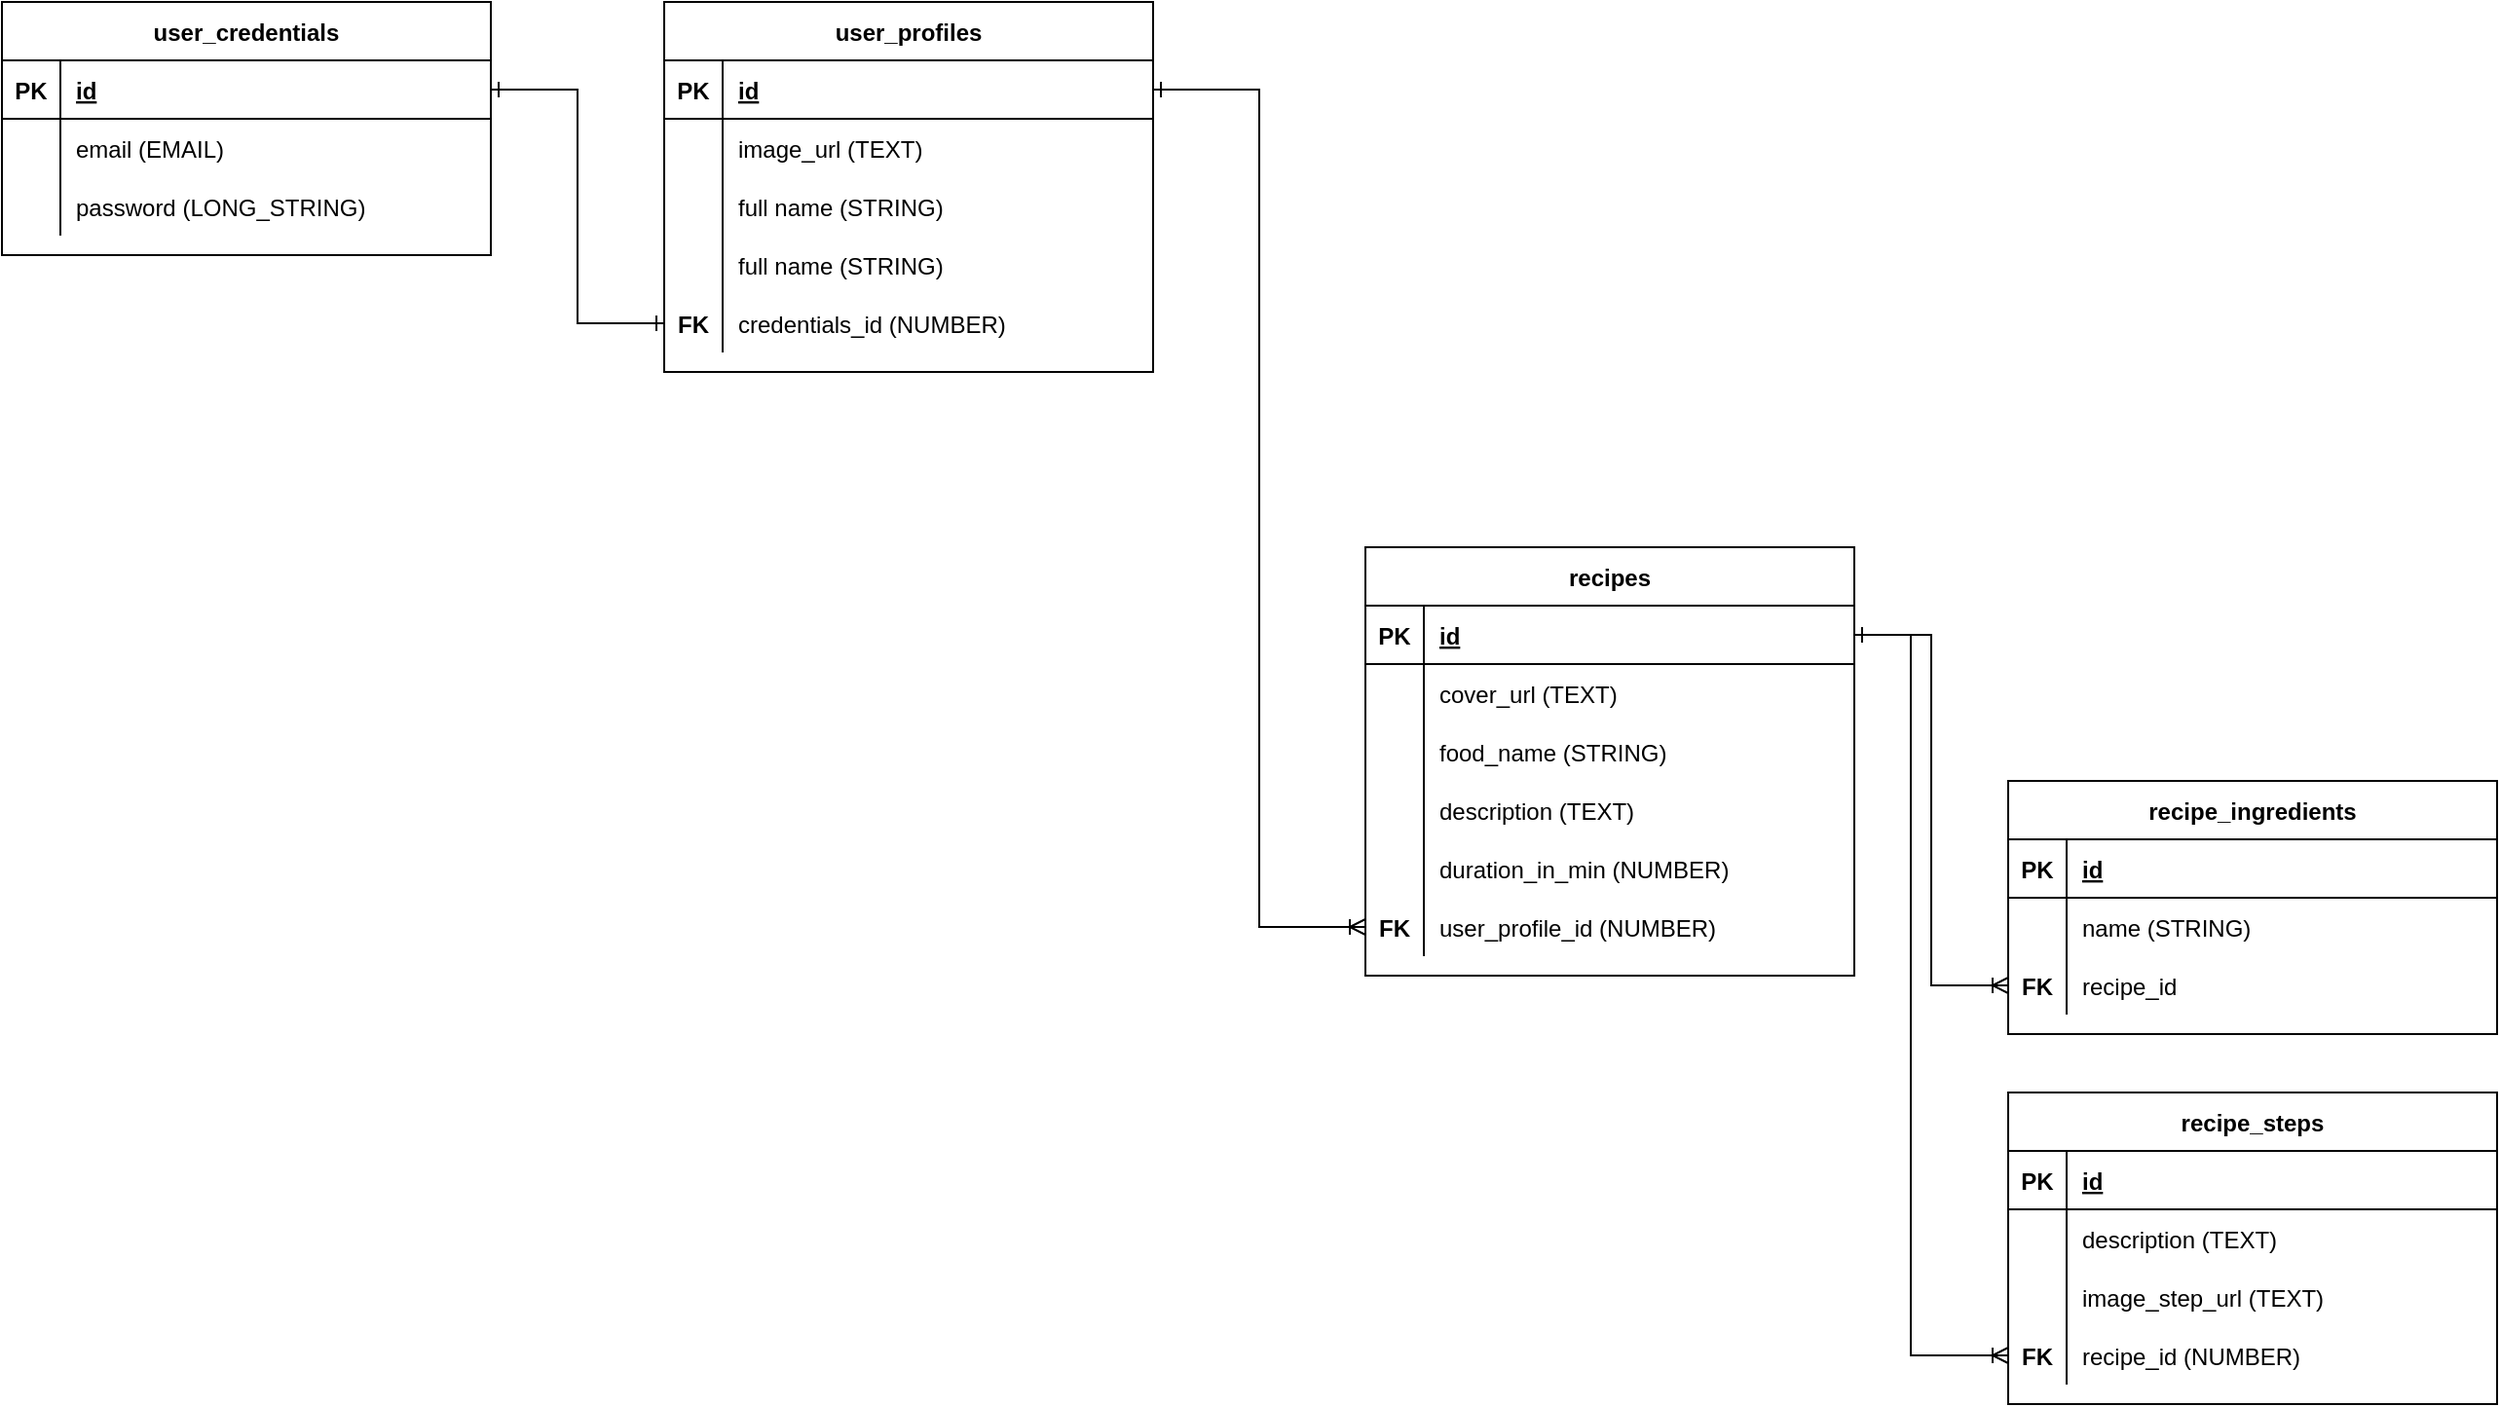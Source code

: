 <mxfile version="20.3.7" type="device"><diagram id="R2lEEEUBdFMjLlhIrx00" name="Page-1"><mxGraphModel dx="1093" dy="567" grid="1" gridSize="10" guides="1" tooltips="1" connect="1" arrows="1" fold="1" page="0" pageScale="1" pageWidth="850" pageHeight="1100" background="#FFFFFF" math="0" shadow="0" extFonts="Permanent Marker^https://fonts.googleapis.com/css?family=Permanent+Marker"><root><mxCell id="0"/><mxCell id="1" parent="0"/><mxCell id="mEPuCEP-5npg9ctC7ATW-1" value="user_credentials" style="shape=table;startSize=30;container=1;collapsible=1;childLayout=tableLayout;fixedRows=1;rowLines=0;fontStyle=1;align=center;resizeLast=1;" vertex="1" parent="1"><mxGeometry x="110" y="390" width="251" height="130" as="geometry"/></mxCell><mxCell id="mEPuCEP-5npg9ctC7ATW-2" value="" style="shape=partialRectangle;collapsible=0;dropTarget=0;pointerEvents=0;fillColor=none;points=[[0,0.5],[1,0.5]];portConstraint=eastwest;top=0;left=0;right=0;bottom=1;" vertex="1" parent="mEPuCEP-5npg9ctC7ATW-1"><mxGeometry y="30" width="251" height="30" as="geometry"/></mxCell><mxCell id="mEPuCEP-5npg9ctC7ATW-3" value="PK" style="shape=partialRectangle;overflow=hidden;connectable=0;fillColor=none;top=0;left=0;bottom=0;right=0;fontStyle=1;" vertex="1" parent="mEPuCEP-5npg9ctC7ATW-2"><mxGeometry width="30" height="30" as="geometry"><mxRectangle width="30" height="30" as="alternateBounds"/></mxGeometry></mxCell><mxCell id="mEPuCEP-5npg9ctC7ATW-4" value="id" style="shape=partialRectangle;overflow=hidden;connectable=0;fillColor=none;top=0;left=0;bottom=0;right=0;align=left;spacingLeft=6;fontStyle=5;" vertex="1" parent="mEPuCEP-5npg9ctC7ATW-2"><mxGeometry x="30" width="221" height="30" as="geometry"><mxRectangle width="221" height="30" as="alternateBounds"/></mxGeometry></mxCell><mxCell id="mEPuCEP-5npg9ctC7ATW-5" value="" style="shape=partialRectangle;collapsible=0;dropTarget=0;pointerEvents=0;fillColor=none;points=[[0,0.5],[1,0.5]];portConstraint=eastwest;top=0;left=0;right=0;bottom=0;" vertex="1" parent="mEPuCEP-5npg9ctC7ATW-1"><mxGeometry y="60" width="251" height="30" as="geometry"/></mxCell><mxCell id="mEPuCEP-5npg9ctC7ATW-6" value="" style="shape=partialRectangle;overflow=hidden;connectable=0;fillColor=none;top=0;left=0;bottom=0;right=0;" vertex="1" parent="mEPuCEP-5npg9ctC7ATW-5"><mxGeometry width="30" height="30" as="geometry"><mxRectangle width="30" height="30" as="alternateBounds"/></mxGeometry></mxCell><mxCell id="mEPuCEP-5npg9ctC7ATW-7" value="email (EMAIL)" style="shape=partialRectangle;overflow=hidden;connectable=0;fillColor=none;top=0;left=0;bottom=0;right=0;align=left;spacingLeft=6;" vertex="1" parent="mEPuCEP-5npg9ctC7ATW-5"><mxGeometry x="30" width="221" height="30" as="geometry"><mxRectangle width="221" height="30" as="alternateBounds"/></mxGeometry></mxCell><mxCell id="mEPuCEP-5npg9ctC7ATW-11" value="" style="shape=partialRectangle;collapsible=0;dropTarget=0;pointerEvents=0;fillColor=none;points=[[0,0.5],[1,0.5]];portConstraint=eastwest;top=0;left=0;right=0;bottom=0;" vertex="1" parent="mEPuCEP-5npg9ctC7ATW-1"><mxGeometry y="90" width="251" height="30" as="geometry"/></mxCell><mxCell id="mEPuCEP-5npg9ctC7ATW-12" value="  " style="shape=partialRectangle;overflow=hidden;connectable=0;fillColor=none;top=0;left=0;bottom=0;right=0;" vertex="1" parent="mEPuCEP-5npg9ctC7ATW-11"><mxGeometry width="30" height="30" as="geometry"><mxRectangle width="30" height="30" as="alternateBounds"/></mxGeometry></mxCell><mxCell id="mEPuCEP-5npg9ctC7ATW-13" value="password (LONG_STRING)" style="shape=partialRectangle;overflow=hidden;connectable=0;fillColor=none;top=0;left=0;bottom=0;right=0;align=left;spacingLeft=6;" vertex="1" parent="mEPuCEP-5npg9ctC7ATW-11"><mxGeometry x="30" width="221" height="30" as="geometry"><mxRectangle width="221" height="30" as="alternateBounds"/></mxGeometry></mxCell><mxCell id="mEPuCEP-5npg9ctC7ATW-14" value="user_profiles" style="shape=table;startSize=30;container=1;collapsible=1;childLayout=tableLayout;fixedRows=1;rowLines=0;fontStyle=1;align=center;resizeLast=1;" vertex="1" parent="1"><mxGeometry x="450" y="390" width="251" height="190" as="geometry"/></mxCell><mxCell id="mEPuCEP-5npg9ctC7ATW-15" value="" style="shape=partialRectangle;collapsible=0;dropTarget=0;pointerEvents=0;fillColor=none;points=[[0,0.5],[1,0.5]];portConstraint=eastwest;top=0;left=0;right=0;bottom=1;" vertex="1" parent="mEPuCEP-5npg9ctC7ATW-14"><mxGeometry y="30" width="251" height="30" as="geometry"/></mxCell><mxCell id="mEPuCEP-5npg9ctC7ATW-16" value="PK" style="shape=partialRectangle;overflow=hidden;connectable=0;fillColor=none;top=0;left=0;bottom=0;right=0;fontStyle=1;" vertex="1" parent="mEPuCEP-5npg9ctC7ATW-15"><mxGeometry width="30" height="30" as="geometry"><mxRectangle width="30" height="30" as="alternateBounds"/></mxGeometry></mxCell><mxCell id="mEPuCEP-5npg9ctC7ATW-17" value="id" style="shape=partialRectangle;overflow=hidden;connectable=0;fillColor=none;top=0;left=0;bottom=0;right=0;align=left;spacingLeft=6;fontStyle=5;" vertex="1" parent="mEPuCEP-5npg9ctC7ATW-15"><mxGeometry x="30" width="221" height="30" as="geometry"><mxRectangle width="221" height="30" as="alternateBounds"/></mxGeometry></mxCell><mxCell id="mEPuCEP-5npg9ctC7ATW-18" value="" style="shape=partialRectangle;collapsible=0;dropTarget=0;pointerEvents=0;fillColor=none;points=[[0,0.5],[1,0.5]];portConstraint=eastwest;top=0;left=0;right=0;bottom=0;" vertex="1" parent="mEPuCEP-5npg9ctC7ATW-14"><mxGeometry y="60" width="251" height="30" as="geometry"/></mxCell><mxCell id="mEPuCEP-5npg9ctC7ATW-19" value="" style="shape=partialRectangle;overflow=hidden;connectable=0;fillColor=none;top=0;left=0;bottom=0;right=0;" vertex="1" parent="mEPuCEP-5npg9ctC7ATW-18"><mxGeometry width="30" height="30" as="geometry"><mxRectangle width="30" height="30" as="alternateBounds"/></mxGeometry></mxCell><mxCell id="mEPuCEP-5npg9ctC7ATW-20" value="image_url (TEXT)" style="shape=partialRectangle;overflow=hidden;connectable=0;fillColor=none;top=0;left=0;bottom=0;right=0;align=left;spacingLeft=6;" vertex="1" parent="mEPuCEP-5npg9ctC7ATW-18"><mxGeometry x="30" width="221" height="30" as="geometry"><mxRectangle width="221" height="30" as="alternateBounds"/></mxGeometry></mxCell><mxCell id="mEPuCEP-5npg9ctC7ATW-21" value="" style="shape=partialRectangle;collapsible=0;dropTarget=0;pointerEvents=0;fillColor=none;points=[[0,0.5],[1,0.5]];portConstraint=eastwest;top=0;left=0;right=0;bottom=0;" vertex="1" parent="mEPuCEP-5npg9ctC7ATW-14"><mxGeometry y="90" width="251" height="30" as="geometry"/></mxCell><mxCell id="mEPuCEP-5npg9ctC7ATW-22" value="  " style="shape=partialRectangle;overflow=hidden;connectable=0;fillColor=none;top=0;left=0;bottom=0;right=0;" vertex="1" parent="mEPuCEP-5npg9ctC7ATW-21"><mxGeometry width="30" height="30" as="geometry"><mxRectangle width="30" height="30" as="alternateBounds"/></mxGeometry></mxCell><mxCell id="mEPuCEP-5npg9ctC7ATW-23" value="full name (STRING)" style="shape=partialRectangle;overflow=hidden;connectable=0;fillColor=none;top=0;left=0;bottom=0;right=0;align=left;spacingLeft=6;" vertex="1" parent="mEPuCEP-5npg9ctC7ATW-21"><mxGeometry x="30" width="221" height="30" as="geometry"><mxRectangle width="221" height="30" as="alternateBounds"/></mxGeometry></mxCell><mxCell id="mEPuCEP-5npg9ctC7ATW-24" value="" style="shape=partialRectangle;collapsible=0;dropTarget=0;pointerEvents=0;fillColor=none;points=[[0,0.5],[1,0.5]];portConstraint=eastwest;top=0;left=0;right=0;bottom=0;" vertex="1" parent="mEPuCEP-5npg9ctC7ATW-14"><mxGeometry y="120" width="251" height="30" as="geometry"/></mxCell><mxCell id="mEPuCEP-5npg9ctC7ATW-25" value="  " style="shape=partialRectangle;overflow=hidden;connectable=0;fillColor=none;top=0;left=0;bottom=0;right=0;" vertex="1" parent="mEPuCEP-5npg9ctC7ATW-24"><mxGeometry width="30" height="30" as="geometry"><mxRectangle width="30" height="30" as="alternateBounds"/></mxGeometry></mxCell><mxCell id="mEPuCEP-5npg9ctC7ATW-26" value="full name (STRING)" style="shape=partialRectangle;overflow=hidden;connectable=0;fillColor=none;top=0;left=0;bottom=0;right=0;align=left;spacingLeft=6;" vertex="1" parent="mEPuCEP-5npg9ctC7ATW-24"><mxGeometry x="30" width="221" height="30" as="geometry"><mxRectangle width="221" height="30" as="alternateBounds"/></mxGeometry></mxCell><mxCell id="mEPuCEP-5npg9ctC7ATW-27" value="" style="shape=partialRectangle;collapsible=0;dropTarget=0;pointerEvents=0;fillColor=none;points=[[0,0.5],[1,0.5]];portConstraint=eastwest;top=0;left=0;right=0;bottom=0;" vertex="1" parent="mEPuCEP-5npg9ctC7ATW-14"><mxGeometry y="150" width="251" height="30" as="geometry"/></mxCell><mxCell id="mEPuCEP-5npg9ctC7ATW-28" value="FK" style="shape=partialRectangle;overflow=hidden;connectable=0;fillColor=none;top=0;left=0;bottom=0;right=0;fontStyle=1" vertex="1" parent="mEPuCEP-5npg9ctC7ATW-27"><mxGeometry width="30" height="30" as="geometry"><mxRectangle width="30" height="30" as="alternateBounds"/></mxGeometry></mxCell><mxCell id="mEPuCEP-5npg9ctC7ATW-29" value="credentials_id (NUMBER)" style="shape=partialRectangle;overflow=hidden;connectable=0;fillColor=none;top=0;left=0;bottom=0;right=0;align=left;spacingLeft=6;" vertex="1" parent="mEPuCEP-5npg9ctC7ATW-27"><mxGeometry x="30" width="221" height="30" as="geometry"><mxRectangle width="221" height="30" as="alternateBounds"/></mxGeometry></mxCell><mxCell id="mEPuCEP-5npg9ctC7ATW-34" style="edgeStyle=orthogonalEdgeStyle;rounded=0;orthogonalLoop=1;jettySize=auto;html=1;exitX=0;exitY=0.5;exitDx=0;exitDy=0;entryX=1;entryY=0.5;entryDx=0;entryDy=0;endArrow=ERone;endFill=0;startArrow=ERone;startFill=0;" edge="1" parent="1" source="mEPuCEP-5npg9ctC7ATW-27" target="mEPuCEP-5npg9ctC7ATW-2"><mxGeometry relative="1" as="geometry"/></mxCell><mxCell id="mEPuCEP-5npg9ctC7ATW-94" value="recipes" style="shape=table;startSize=30;container=1;collapsible=1;childLayout=tableLayout;fixedRows=1;rowLines=0;fontStyle=1;align=center;resizeLast=1;" vertex="1" parent="1"><mxGeometry x="810" y="670" width="251" height="220" as="geometry"/></mxCell><mxCell id="mEPuCEP-5npg9ctC7ATW-95" value="" style="shape=partialRectangle;collapsible=0;dropTarget=0;pointerEvents=0;fillColor=none;points=[[0,0.5],[1,0.5]];portConstraint=eastwest;top=0;left=0;right=0;bottom=1;" vertex="1" parent="mEPuCEP-5npg9ctC7ATW-94"><mxGeometry y="30" width="251" height="30" as="geometry"/></mxCell><mxCell id="mEPuCEP-5npg9ctC7ATW-96" value="PK" style="shape=partialRectangle;overflow=hidden;connectable=0;fillColor=none;top=0;left=0;bottom=0;right=0;fontStyle=1;" vertex="1" parent="mEPuCEP-5npg9ctC7ATW-95"><mxGeometry width="30" height="30" as="geometry"><mxRectangle width="30" height="30" as="alternateBounds"/></mxGeometry></mxCell><mxCell id="mEPuCEP-5npg9ctC7ATW-97" value="id" style="shape=partialRectangle;overflow=hidden;connectable=0;fillColor=none;top=0;left=0;bottom=0;right=0;align=left;spacingLeft=6;fontStyle=5;" vertex="1" parent="mEPuCEP-5npg9ctC7ATW-95"><mxGeometry x="30" width="221" height="30" as="geometry"><mxRectangle width="221" height="30" as="alternateBounds"/></mxGeometry></mxCell><mxCell id="mEPuCEP-5npg9ctC7ATW-98" value="" style="shape=partialRectangle;collapsible=0;dropTarget=0;pointerEvents=0;fillColor=none;points=[[0,0.5],[1,0.5]];portConstraint=eastwest;top=0;left=0;right=0;bottom=0;" vertex="1" parent="mEPuCEP-5npg9ctC7ATW-94"><mxGeometry y="60" width="251" height="30" as="geometry"/></mxCell><mxCell id="mEPuCEP-5npg9ctC7ATW-99" value="" style="shape=partialRectangle;overflow=hidden;connectable=0;fillColor=none;top=0;left=0;bottom=0;right=0;" vertex="1" parent="mEPuCEP-5npg9ctC7ATW-98"><mxGeometry width="30" height="30" as="geometry"><mxRectangle width="30" height="30" as="alternateBounds"/></mxGeometry></mxCell><mxCell id="mEPuCEP-5npg9ctC7ATW-100" value="cover_url (TEXT)" style="shape=partialRectangle;overflow=hidden;connectable=0;fillColor=none;top=0;left=0;bottom=0;right=0;align=left;spacingLeft=6;" vertex="1" parent="mEPuCEP-5npg9ctC7ATW-98"><mxGeometry x="30" width="221" height="30" as="geometry"><mxRectangle width="221" height="30" as="alternateBounds"/></mxGeometry></mxCell><mxCell id="mEPuCEP-5npg9ctC7ATW-101" value="" style="shape=partialRectangle;collapsible=0;dropTarget=0;pointerEvents=0;fillColor=none;points=[[0,0.5],[1,0.5]];portConstraint=eastwest;top=0;left=0;right=0;bottom=0;" vertex="1" parent="mEPuCEP-5npg9ctC7ATW-94"><mxGeometry y="90" width="251" height="30" as="geometry"/></mxCell><mxCell id="mEPuCEP-5npg9ctC7ATW-102" value="  " style="shape=partialRectangle;overflow=hidden;connectable=0;fillColor=none;top=0;left=0;bottom=0;right=0;" vertex="1" parent="mEPuCEP-5npg9ctC7ATW-101"><mxGeometry width="30" height="30" as="geometry"><mxRectangle width="30" height="30" as="alternateBounds"/></mxGeometry></mxCell><mxCell id="mEPuCEP-5npg9ctC7ATW-103" value="food_name (STRING)" style="shape=partialRectangle;overflow=hidden;connectable=0;fillColor=none;top=0;left=0;bottom=0;right=0;align=left;spacingLeft=6;" vertex="1" parent="mEPuCEP-5npg9ctC7ATW-101"><mxGeometry x="30" width="221" height="30" as="geometry"><mxRectangle width="221" height="30" as="alternateBounds"/></mxGeometry></mxCell><mxCell id="mEPuCEP-5npg9ctC7ATW-104" value="" style="shape=partialRectangle;collapsible=0;dropTarget=0;pointerEvents=0;fillColor=none;points=[[0,0.5],[1,0.5]];portConstraint=eastwest;top=0;left=0;right=0;bottom=0;" vertex="1" parent="mEPuCEP-5npg9ctC7ATW-94"><mxGeometry y="120" width="251" height="30" as="geometry"/></mxCell><mxCell id="mEPuCEP-5npg9ctC7ATW-105" value="  " style="shape=partialRectangle;overflow=hidden;connectable=0;fillColor=none;top=0;left=0;bottom=0;right=0;" vertex="1" parent="mEPuCEP-5npg9ctC7ATW-104"><mxGeometry width="30" height="30" as="geometry"><mxRectangle width="30" height="30" as="alternateBounds"/></mxGeometry></mxCell><mxCell id="mEPuCEP-5npg9ctC7ATW-106" value="description (TEXT)" style="shape=partialRectangle;overflow=hidden;connectable=0;fillColor=none;top=0;left=0;bottom=0;right=0;align=left;spacingLeft=6;" vertex="1" parent="mEPuCEP-5npg9ctC7ATW-104"><mxGeometry x="30" width="221" height="30" as="geometry"><mxRectangle width="221" height="30" as="alternateBounds"/></mxGeometry></mxCell><mxCell id="mEPuCEP-5npg9ctC7ATW-107" value="" style="shape=partialRectangle;collapsible=0;dropTarget=0;pointerEvents=0;fillColor=none;points=[[0,0.5],[1,0.5]];portConstraint=eastwest;top=0;left=0;right=0;bottom=0;" vertex="1" parent="mEPuCEP-5npg9ctC7ATW-94"><mxGeometry y="150" width="251" height="30" as="geometry"/></mxCell><mxCell id="mEPuCEP-5npg9ctC7ATW-108" value="  " style="shape=partialRectangle;overflow=hidden;connectable=0;fillColor=none;top=0;left=0;bottom=0;right=0;" vertex="1" parent="mEPuCEP-5npg9ctC7ATW-107"><mxGeometry width="30" height="30" as="geometry"><mxRectangle width="30" height="30" as="alternateBounds"/></mxGeometry></mxCell><mxCell id="mEPuCEP-5npg9ctC7ATW-109" value="duration_in_min (NUMBER)" style="shape=partialRectangle;overflow=hidden;connectable=0;fillColor=none;top=0;left=0;bottom=0;right=0;align=left;spacingLeft=6;" vertex="1" parent="mEPuCEP-5npg9ctC7ATW-107"><mxGeometry x="30" width="221" height="30" as="geometry"><mxRectangle width="221" height="30" as="alternateBounds"/></mxGeometry></mxCell><mxCell id="mEPuCEP-5npg9ctC7ATW-110" value="" style="shape=partialRectangle;collapsible=0;dropTarget=0;pointerEvents=0;fillColor=none;points=[[0,0.5],[1,0.5]];portConstraint=eastwest;top=0;left=0;right=0;bottom=0;" vertex="1" parent="mEPuCEP-5npg9ctC7ATW-94"><mxGeometry y="180" width="251" height="30" as="geometry"/></mxCell><mxCell id="mEPuCEP-5npg9ctC7ATW-111" value="FK" style="shape=partialRectangle;overflow=hidden;connectable=0;fillColor=none;top=0;left=0;bottom=0;right=0;fontStyle=1" vertex="1" parent="mEPuCEP-5npg9ctC7ATW-110"><mxGeometry width="30" height="30" as="geometry"><mxRectangle width="30" height="30" as="alternateBounds"/></mxGeometry></mxCell><mxCell id="mEPuCEP-5npg9ctC7ATW-112" value="user_profile_id (NUMBER)" style="shape=partialRectangle;overflow=hidden;connectable=0;fillColor=none;top=0;left=0;bottom=0;right=0;align=left;spacingLeft=6;" vertex="1" parent="mEPuCEP-5npg9ctC7ATW-110"><mxGeometry x="30" width="221" height="30" as="geometry"><mxRectangle width="221" height="30" as="alternateBounds"/></mxGeometry></mxCell><mxCell id="mEPuCEP-5npg9ctC7ATW-113" value="recipe_ingredients" style="shape=table;startSize=30;container=1;collapsible=1;childLayout=tableLayout;fixedRows=1;rowLines=0;fontStyle=1;align=center;resizeLast=1;" vertex="1" parent="1"><mxGeometry x="1140" y="790" width="251" height="130" as="geometry"/></mxCell><mxCell id="mEPuCEP-5npg9ctC7ATW-114" value="" style="shape=partialRectangle;collapsible=0;dropTarget=0;pointerEvents=0;fillColor=none;points=[[0,0.5],[1,0.5]];portConstraint=eastwest;top=0;left=0;right=0;bottom=1;" vertex="1" parent="mEPuCEP-5npg9ctC7ATW-113"><mxGeometry y="30" width="251" height="30" as="geometry"/></mxCell><mxCell id="mEPuCEP-5npg9ctC7ATW-115" value="PK" style="shape=partialRectangle;overflow=hidden;connectable=0;fillColor=none;top=0;left=0;bottom=0;right=0;fontStyle=1;" vertex="1" parent="mEPuCEP-5npg9ctC7ATW-114"><mxGeometry width="30" height="30" as="geometry"><mxRectangle width="30" height="30" as="alternateBounds"/></mxGeometry></mxCell><mxCell id="mEPuCEP-5npg9ctC7ATW-116" value="id" style="shape=partialRectangle;overflow=hidden;connectable=0;fillColor=none;top=0;left=0;bottom=0;right=0;align=left;spacingLeft=6;fontStyle=5;" vertex="1" parent="mEPuCEP-5npg9ctC7ATW-114"><mxGeometry x="30" width="221" height="30" as="geometry"><mxRectangle width="221" height="30" as="alternateBounds"/></mxGeometry></mxCell><mxCell id="mEPuCEP-5npg9ctC7ATW-117" value="" style="shape=partialRectangle;collapsible=0;dropTarget=0;pointerEvents=0;fillColor=none;points=[[0,0.5],[1,0.5]];portConstraint=eastwest;top=0;left=0;right=0;bottom=0;" vertex="1" parent="mEPuCEP-5npg9ctC7ATW-113"><mxGeometry y="60" width="251" height="30" as="geometry"/></mxCell><mxCell id="mEPuCEP-5npg9ctC7ATW-118" value="" style="shape=partialRectangle;overflow=hidden;connectable=0;fillColor=none;top=0;left=0;bottom=0;right=0;" vertex="1" parent="mEPuCEP-5npg9ctC7ATW-117"><mxGeometry width="30" height="30" as="geometry"><mxRectangle width="30" height="30" as="alternateBounds"/></mxGeometry></mxCell><mxCell id="mEPuCEP-5npg9ctC7ATW-119" value="name (STRING)" style="shape=partialRectangle;overflow=hidden;connectable=0;fillColor=none;top=0;left=0;bottom=0;right=0;align=left;spacingLeft=6;" vertex="1" parent="mEPuCEP-5npg9ctC7ATW-117"><mxGeometry x="30" width="221" height="30" as="geometry"><mxRectangle width="221" height="30" as="alternateBounds"/></mxGeometry></mxCell><mxCell id="mEPuCEP-5npg9ctC7ATW-120" value="" style="shape=partialRectangle;collapsible=0;dropTarget=0;pointerEvents=0;fillColor=none;points=[[0,0.5],[1,0.5]];portConstraint=eastwest;top=0;left=0;right=0;bottom=0;" vertex="1" parent="mEPuCEP-5npg9ctC7ATW-113"><mxGeometry y="90" width="251" height="30" as="geometry"/></mxCell><mxCell id="mEPuCEP-5npg9ctC7ATW-121" value="FK" style="shape=partialRectangle;overflow=hidden;connectable=0;fillColor=none;top=0;left=0;bottom=0;right=0;fontStyle=1" vertex="1" parent="mEPuCEP-5npg9ctC7ATW-120"><mxGeometry width="30" height="30" as="geometry"><mxRectangle width="30" height="30" as="alternateBounds"/></mxGeometry></mxCell><mxCell id="mEPuCEP-5npg9ctC7ATW-122" value="recipe_id" style="shape=partialRectangle;overflow=hidden;connectable=0;fillColor=none;top=0;left=0;bottom=0;right=0;align=left;spacingLeft=6;" vertex="1" parent="mEPuCEP-5npg9ctC7ATW-120"><mxGeometry x="30" width="221" height="30" as="geometry"><mxRectangle width="221" height="30" as="alternateBounds"/></mxGeometry></mxCell><mxCell id="mEPuCEP-5npg9ctC7ATW-123" style="edgeStyle=orthogonalEdgeStyle;rounded=0;orthogonalLoop=1;jettySize=auto;html=1;exitX=1;exitY=0.5;exitDx=0;exitDy=0;entryX=0;entryY=0.5;entryDx=0;entryDy=0;startArrow=ERone;startFill=0;endArrow=ERoneToMany;endFill=0;" edge="1" parent="1" source="mEPuCEP-5npg9ctC7ATW-95" target="mEPuCEP-5npg9ctC7ATW-120"><mxGeometry relative="1" as="geometry"/></mxCell><mxCell id="mEPuCEP-5npg9ctC7ATW-124" value="recipe_steps" style="shape=table;startSize=30;container=1;collapsible=1;childLayout=tableLayout;fixedRows=1;rowLines=0;fontStyle=1;align=center;resizeLast=1;" vertex="1" parent="1"><mxGeometry x="1140" y="950" width="251" height="160" as="geometry"/></mxCell><mxCell id="mEPuCEP-5npg9ctC7ATW-125" value="" style="shape=partialRectangle;collapsible=0;dropTarget=0;pointerEvents=0;fillColor=none;points=[[0,0.5],[1,0.5]];portConstraint=eastwest;top=0;left=0;right=0;bottom=1;" vertex="1" parent="mEPuCEP-5npg9ctC7ATW-124"><mxGeometry y="30" width="251" height="30" as="geometry"/></mxCell><mxCell id="mEPuCEP-5npg9ctC7ATW-126" value="PK" style="shape=partialRectangle;overflow=hidden;connectable=0;fillColor=none;top=0;left=0;bottom=0;right=0;fontStyle=1;" vertex="1" parent="mEPuCEP-5npg9ctC7ATW-125"><mxGeometry width="30" height="30" as="geometry"><mxRectangle width="30" height="30" as="alternateBounds"/></mxGeometry></mxCell><mxCell id="mEPuCEP-5npg9ctC7ATW-127" value="id" style="shape=partialRectangle;overflow=hidden;connectable=0;fillColor=none;top=0;left=0;bottom=0;right=0;align=left;spacingLeft=6;fontStyle=5;" vertex="1" parent="mEPuCEP-5npg9ctC7ATW-125"><mxGeometry x="30" width="221" height="30" as="geometry"><mxRectangle width="221" height="30" as="alternateBounds"/></mxGeometry></mxCell><mxCell id="mEPuCEP-5npg9ctC7ATW-128" value="" style="shape=partialRectangle;collapsible=0;dropTarget=0;pointerEvents=0;fillColor=none;points=[[0,0.5],[1,0.5]];portConstraint=eastwest;top=0;left=0;right=0;bottom=0;" vertex="1" parent="mEPuCEP-5npg9ctC7ATW-124"><mxGeometry y="60" width="251" height="30" as="geometry"/></mxCell><mxCell id="mEPuCEP-5npg9ctC7ATW-129" value="" style="shape=partialRectangle;overflow=hidden;connectable=0;fillColor=none;top=0;left=0;bottom=0;right=0;" vertex="1" parent="mEPuCEP-5npg9ctC7ATW-128"><mxGeometry width="30" height="30" as="geometry"><mxRectangle width="30" height="30" as="alternateBounds"/></mxGeometry></mxCell><mxCell id="mEPuCEP-5npg9ctC7ATW-130" value="description (TEXT)" style="shape=partialRectangle;overflow=hidden;connectable=0;fillColor=none;top=0;left=0;bottom=0;right=0;align=left;spacingLeft=6;" vertex="1" parent="mEPuCEP-5npg9ctC7ATW-128"><mxGeometry x="30" width="221" height="30" as="geometry"><mxRectangle width="221" height="30" as="alternateBounds"/></mxGeometry></mxCell><mxCell id="mEPuCEP-5npg9ctC7ATW-131" value="" style="shape=partialRectangle;collapsible=0;dropTarget=0;pointerEvents=0;fillColor=none;points=[[0,0.5],[1,0.5]];portConstraint=eastwest;top=0;left=0;right=0;bottom=0;" vertex="1" parent="mEPuCEP-5npg9ctC7ATW-124"><mxGeometry y="90" width="251" height="30" as="geometry"/></mxCell><mxCell id="mEPuCEP-5npg9ctC7ATW-132" value="" style="shape=partialRectangle;overflow=hidden;connectable=0;fillColor=none;top=0;left=0;bottom=0;right=0;" vertex="1" parent="mEPuCEP-5npg9ctC7ATW-131"><mxGeometry width="30" height="30" as="geometry"><mxRectangle width="30" height="30" as="alternateBounds"/></mxGeometry></mxCell><mxCell id="mEPuCEP-5npg9ctC7ATW-133" value="image_step_url (TEXT)" style="shape=partialRectangle;overflow=hidden;connectable=0;fillColor=none;top=0;left=0;bottom=0;right=0;align=left;spacingLeft=6;" vertex="1" parent="mEPuCEP-5npg9ctC7ATW-131"><mxGeometry x="30" width="221" height="30" as="geometry"><mxRectangle width="221" height="30" as="alternateBounds"/></mxGeometry></mxCell><mxCell id="mEPuCEP-5npg9ctC7ATW-134" value="" style="shape=partialRectangle;collapsible=0;dropTarget=0;pointerEvents=0;fillColor=none;points=[[0,0.5],[1,0.5]];portConstraint=eastwest;top=0;left=0;right=0;bottom=0;" vertex="1" parent="mEPuCEP-5npg9ctC7ATW-124"><mxGeometry y="120" width="251" height="30" as="geometry"/></mxCell><mxCell id="mEPuCEP-5npg9ctC7ATW-135" value="FK" style="shape=partialRectangle;overflow=hidden;connectable=0;fillColor=none;top=0;left=0;bottom=0;right=0;fontStyle=1" vertex="1" parent="mEPuCEP-5npg9ctC7ATW-134"><mxGeometry width="30" height="30" as="geometry"><mxRectangle width="30" height="30" as="alternateBounds"/></mxGeometry></mxCell><mxCell id="mEPuCEP-5npg9ctC7ATW-136" value="recipe_id (NUMBER)" style="shape=partialRectangle;overflow=hidden;connectable=0;fillColor=none;top=0;left=0;bottom=0;right=0;align=left;spacingLeft=6;" vertex="1" parent="mEPuCEP-5npg9ctC7ATW-134"><mxGeometry x="30" width="221" height="30" as="geometry"><mxRectangle width="221" height="30" as="alternateBounds"/></mxGeometry></mxCell><mxCell id="mEPuCEP-5npg9ctC7ATW-137" style="edgeStyle=orthogonalEdgeStyle;rounded=0;orthogonalLoop=1;jettySize=auto;html=1;exitX=1;exitY=0.5;exitDx=0;exitDy=0;entryX=0;entryY=0.5;entryDx=0;entryDy=0;startArrow=ERone;startFill=0;endArrow=ERoneToMany;endFill=0;" edge="1" parent="1" source="mEPuCEP-5npg9ctC7ATW-95" target="mEPuCEP-5npg9ctC7ATW-134"><mxGeometry relative="1" as="geometry"><Array as="points"><mxPoint x="1090" y="715"/><mxPoint x="1090" y="1085"/></Array></mxGeometry></mxCell><mxCell id="mEPuCEP-5npg9ctC7ATW-138" style="edgeStyle=orthogonalEdgeStyle;rounded=0;orthogonalLoop=1;jettySize=auto;html=1;exitX=1;exitY=0.5;exitDx=0;exitDy=0;entryX=0;entryY=0.5;entryDx=0;entryDy=0;startArrow=ERone;startFill=0;endArrow=ERoneToMany;endFill=0;" edge="1" parent="1" source="mEPuCEP-5npg9ctC7ATW-15" target="mEPuCEP-5npg9ctC7ATW-110"><mxGeometry relative="1" as="geometry"/></mxCell></root></mxGraphModel></diagram></mxfile>